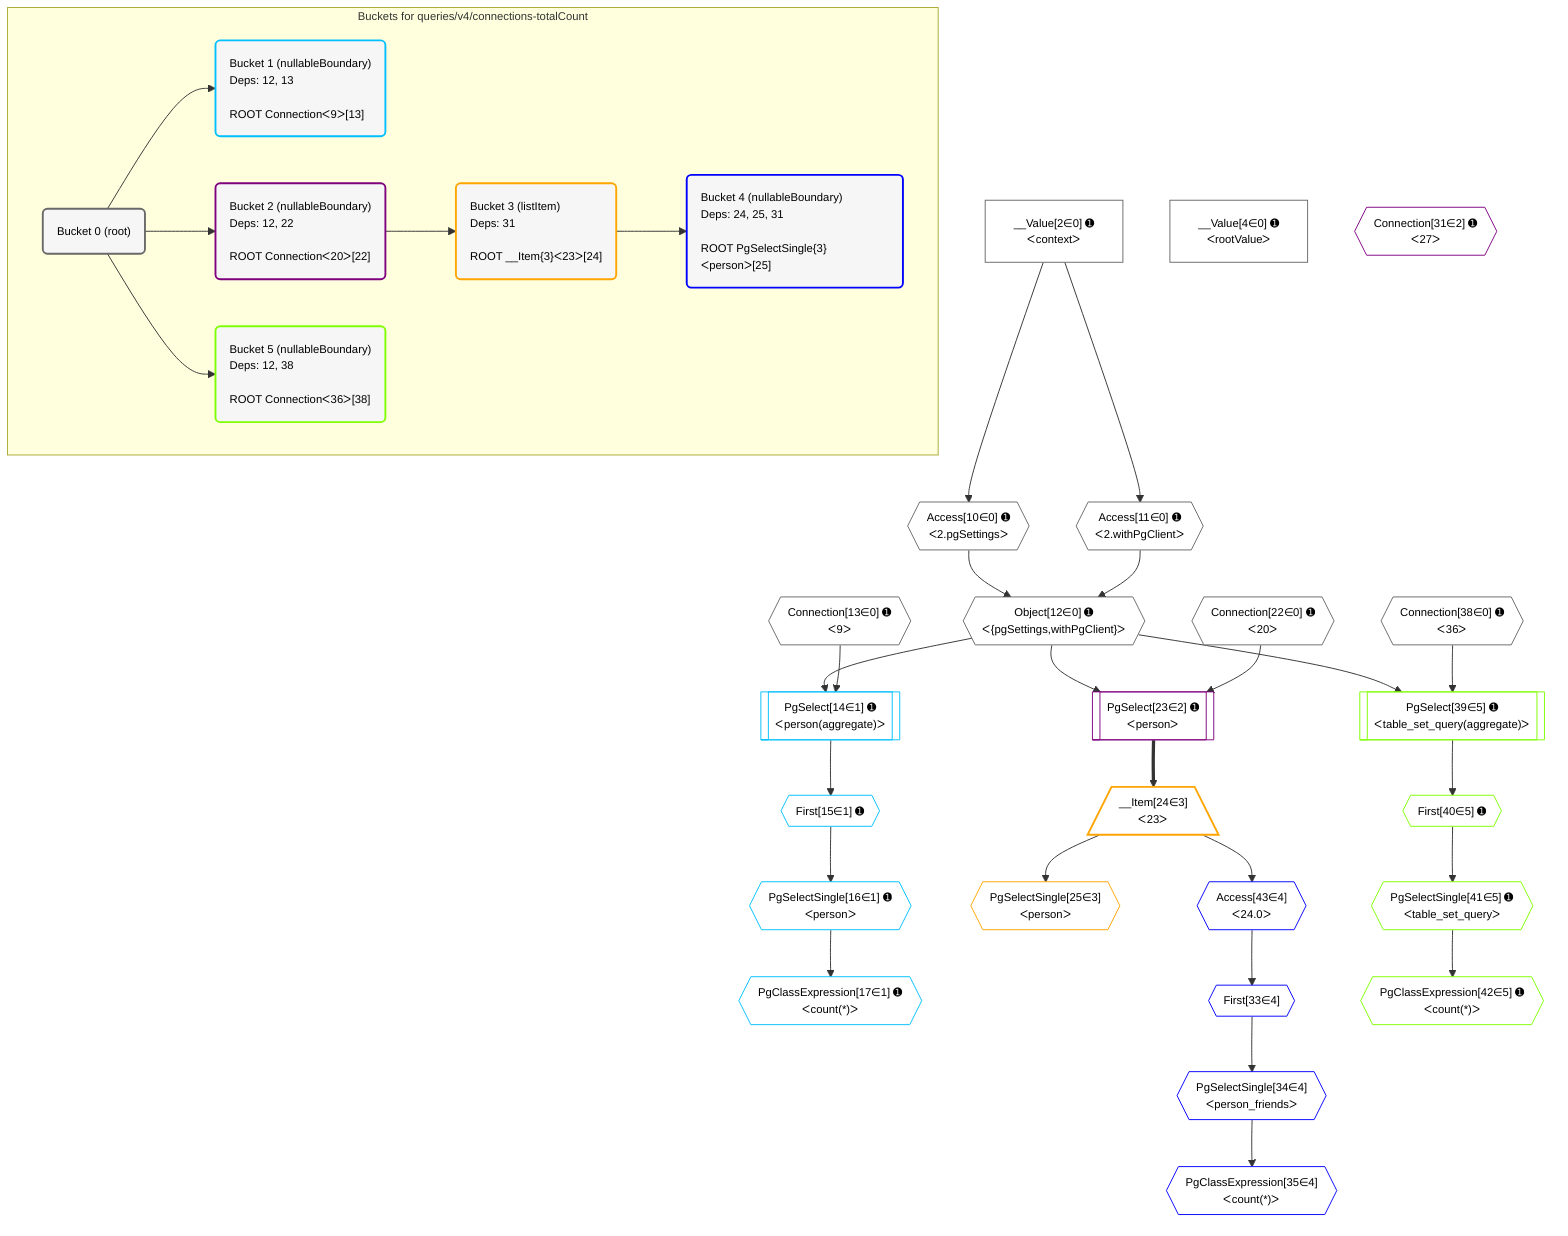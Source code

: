 %%{init: {'themeVariables': { 'fontSize': '12px'}}}%%
graph TD
    classDef path fill:#eee,stroke:#000,color:#000
    classDef plan fill:#fff,stroke-width:1px,color:#000
    classDef itemplan fill:#fff,stroke-width:2px,color:#000
    classDef unbatchedplan fill:#dff,stroke-width:1px,color:#000
    classDef sideeffectplan fill:#fcc,stroke-width:2px,color:#000
    classDef bucket fill:#f6f6f6,color:#000,stroke-width:2px,text-align:left


    %% plan dependencies
    Object12{{"Object[12∈0] ➊<br />ᐸ{pgSettings,withPgClient}ᐳ"}}:::plan
    Access10{{"Access[10∈0] ➊<br />ᐸ2.pgSettingsᐳ"}}:::plan
    Access11{{"Access[11∈0] ➊<br />ᐸ2.withPgClientᐳ"}}:::plan
    Access10 & Access11 --> Object12
    __Value2["__Value[2∈0] ➊<br />ᐸcontextᐳ"]:::plan
    __Value2 --> Access10
    __Value2 --> Access11
    __Value4["__Value[4∈0] ➊<br />ᐸrootValueᐳ"]:::plan
    Connection13{{"Connection[13∈0] ➊<br />ᐸ9ᐳ"}}:::plan
    Connection22{{"Connection[22∈0] ➊<br />ᐸ20ᐳ"}}:::plan
    Connection38{{"Connection[38∈0] ➊<br />ᐸ36ᐳ"}}:::plan
    PgSelect14[["PgSelect[14∈1] ➊<br />ᐸperson(aggregate)ᐳ"]]:::plan
    Object12 & Connection13 --> PgSelect14
    First15{{"First[15∈1] ➊"}}:::plan
    PgSelect14 --> First15
    PgSelectSingle16{{"PgSelectSingle[16∈1] ➊<br />ᐸpersonᐳ"}}:::plan
    First15 --> PgSelectSingle16
    PgClassExpression17{{"PgClassExpression[17∈1] ➊<br />ᐸcount(*)ᐳ"}}:::plan
    PgSelectSingle16 --> PgClassExpression17
    PgSelect23[["PgSelect[23∈2] ➊<br />ᐸpersonᐳ"]]:::plan
    Object12 & Connection22 --> PgSelect23
    Connection31{{"Connection[31∈2] ➊<br />ᐸ27ᐳ"}}:::plan
    __Item24[/"__Item[24∈3]<br />ᐸ23ᐳ"\]:::itemplan
    PgSelect23 ==> __Item24
    PgSelectSingle25{{"PgSelectSingle[25∈3]<br />ᐸpersonᐳ"}}:::plan
    __Item24 --> PgSelectSingle25
    First33{{"First[33∈4]"}}:::plan
    Access43{{"Access[43∈4]<br />ᐸ24.0ᐳ"}}:::plan
    Access43 --> First33
    PgSelectSingle34{{"PgSelectSingle[34∈4]<br />ᐸperson_friendsᐳ"}}:::plan
    First33 --> PgSelectSingle34
    PgClassExpression35{{"PgClassExpression[35∈4]<br />ᐸcount(*)ᐳ"}}:::plan
    PgSelectSingle34 --> PgClassExpression35
    __Item24 --> Access43
    PgSelect39[["PgSelect[39∈5] ➊<br />ᐸtable_set_query(aggregate)ᐳ"]]:::plan
    Object12 & Connection38 --> PgSelect39
    First40{{"First[40∈5] ➊"}}:::plan
    PgSelect39 --> First40
    PgSelectSingle41{{"PgSelectSingle[41∈5] ➊<br />ᐸtable_set_queryᐳ"}}:::plan
    First40 --> PgSelectSingle41
    PgClassExpression42{{"PgClassExpression[42∈5] ➊<br />ᐸcount(*)ᐳ"}}:::plan
    PgSelectSingle41 --> PgClassExpression42

    %% define steps

    subgraph "Buckets for queries/v4/connections-totalCount"
    Bucket0("Bucket 0 (root)"):::bucket
    classDef bucket0 stroke:#696969
    class Bucket0,__Value2,__Value4,Access10,Access11,Object12,Connection13,Connection22,Connection38 bucket0
    Bucket1("Bucket 1 (nullableBoundary)<br />Deps: 12, 13<br /><br />ROOT Connectionᐸ9ᐳ[13]"):::bucket
    classDef bucket1 stroke:#00bfff
    class Bucket1,PgSelect14,First15,PgSelectSingle16,PgClassExpression17 bucket1
    Bucket2("Bucket 2 (nullableBoundary)<br />Deps: 12, 22<br /><br />ROOT Connectionᐸ20ᐳ[22]"):::bucket
    classDef bucket2 stroke:#7f007f
    class Bucket2,PgSelect23,Connection31 bucket2
    Bucket3("Bucket 3 (listItem)<br />Deps: 31<br /><br />ROOT __Item{3}ᐸ23ᐳ[24]"):::bucket
    classDef bucket3 stroke:#ffa500
    class Bucket3,__Item24,PgSelectSingle25 bucket3
    Bucket4("Bucket 4 (nullableBoundary)<br />Deps: 24, 25, 31<br /><br />ROOT PgSelectSingle{3}ᐸpersonᐳ[25]"):::bucket
    classDef bucket4 stroke:#0000ff
    class Bucket4,First33,PgSelectSingle34,PgClassExpression35,Access43 bucket4
    Bucket5("Bucket 5 (nullableBoundary)<br />Deps: 12, 38<br /><br />ROOT Connectionᐸ36ᐳ[38]"):::bucket
    classDef bucket5 stroke:#7fff00
    class Bucket5,PgSelect39,First40,PgSelectSingle41,PgClassExpression42 bucket5
    Bucket0 --> Bucket1 & Bucket2 & Bucket5
    Bucket2 --> Bucket3
    Bucket3 --> Bucket4
    end